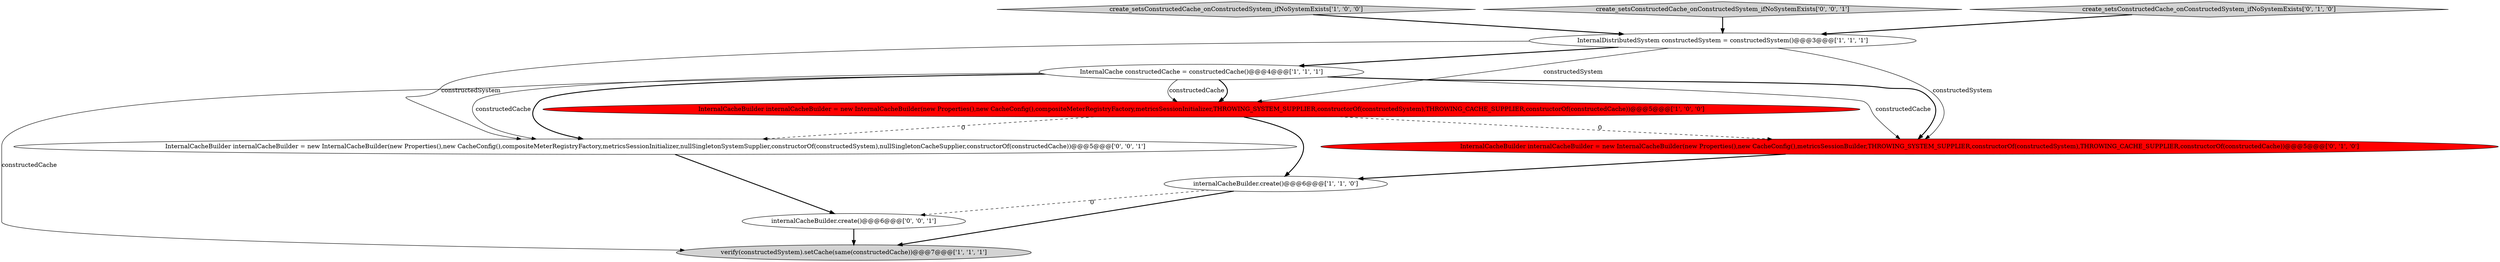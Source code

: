 digraph {
5 [style = filled, label = "create_setsConstructedCache_onConstructedSystem_ifNoSystemExists['1', '0', '0']", fillcolor = lightgray, shape = diamond image = "AAA0AAABBB1BBB"];
4 [style = filled, label = "InternalCacheBuilder internalCacheBuilder = new InternalCacheBuilder(new Properties(),new CacheConfig(),compositeMeterRegistryFactory,metricsSessionInitializer,THROWING_SYSTEM_SUPPLIER,constructorOf(constructedSystem),THROWING_CACHE_SUPPLIER,constructorOf(constructedCache))@@@5@@@['1', '0', '0']", fillcolor = red, shape = ellipse image = "AAA1AAABBB1BBB"];
9 [style = filled, label = "InternalCacheBuilder internalCacheBuilder = new InternalCacheBuilder(new Properties(),new CacheConfig(),compositeMeterRegistryFactory,metricsSessionInitializer,nullSingletonSystemSupplier,constructorOf(constructedSystem),nullSingletonCacheSupplier,constructorOf(constructedCache))@@@5@@@['0', '0', '1']", fillcolor = white, shape = ellipse image = "AAA0AAABBB3BBB"];
1 [style = filled, label = "verify(constructedSystem).setCache(same(constructedCache))@@@7@@@['1', '1', '1']", fillcolor = lightgray, shape = ellipse image = "AAA0AAABBB1BBB"];
0 [style = filled, label = "internalCacheBuilder.create()@@@6@@@['1', '1', '0']", fillcolor = white, shape = ellipse image = "AAA0AAABBB1BBB"];
2 [style = filled, label = "InternalCache constructedCache = constructedCache()@@@4@@@['1', '1', '1']", fillcolor = white, shape = ellipse image = "AAA0AAABBB1BBB"];
7 [style = filled, label = "InternalCacheBuilder internalCacheBuilder = new InternalCacheBuilder(new Properties(),new CacheConfig(),metricsSessionBuilder,THROWING_SYSTEM_SUPPLIER,constructorOf(constructedSystem),THROWING_CACHE_SUPPLIER,constructorOf(constructedCache))@@@5@@@['0', '1', '0']", fillcolor = red, shape = ellipse image = "AAA1AAABBB2BBB"];
8 [style = filled, label = "internalCacheBuilder.create()@@@6@@@['0', '0', '1']", fillcolor = white, shape = ellipse image = "AAA0AAABBB3BBB"];
10 [style = filled, label = "create_setsConstructedCache_onConstructedSystem_ifNoSystemExists['0', '0', '1']", fillcolor = lightgray, shape = diamond image = "AAA0AAABBB3BBB"];
3 [style = filled, label = "InternalDistributedSystem constructedSystem = constructedSystem()@@@3@@@['1', '1', '1']", fillcolor = white, shape = ellipse image = "AAA0AAABBB1BBB"];
6 [style = filled, label = "create_setsConstructedCache_onConstructedSystem_ifNoSystemExists['0', '1', '0']", fillcolor = lightgray, shape = diamond image = "AAA0AAABBB2BBB"];
5->3 [style = bold, label=""];
6->3 [style = bold, label=""];
2->1 [style = solid, label="constructedCache"];
10->3 [style = bold, label=""];
7->0 [style = bold, label=""];
2->9 [style = bold, label=""];
3->9 [style = solid, label="constructedSystem"];
9->8 [style = bold, label=""];
2->4 [style = bold, label=""];
4->0 [style = bold, label=""];
2->4 [style = solid, label="constructedCache"];
8->1 [style = bold, label=""];
4->9 [style = dashed, label="0"];
2->9 [style = solid, label="constructedCache"];
3->7 [style = solid, label="constructedSystem"];
3->2 [style = bold, label=""];
4->7 [style = dashed, label="0"];
0->1 [style = bold, label=""];
0->8 [style = dashed, label="0"];
2->7 [style = bold, label=""];
2->7 [style = solid, label="constructedCache"];
3->4 [style = solid, label="constructedSystem"];
}
